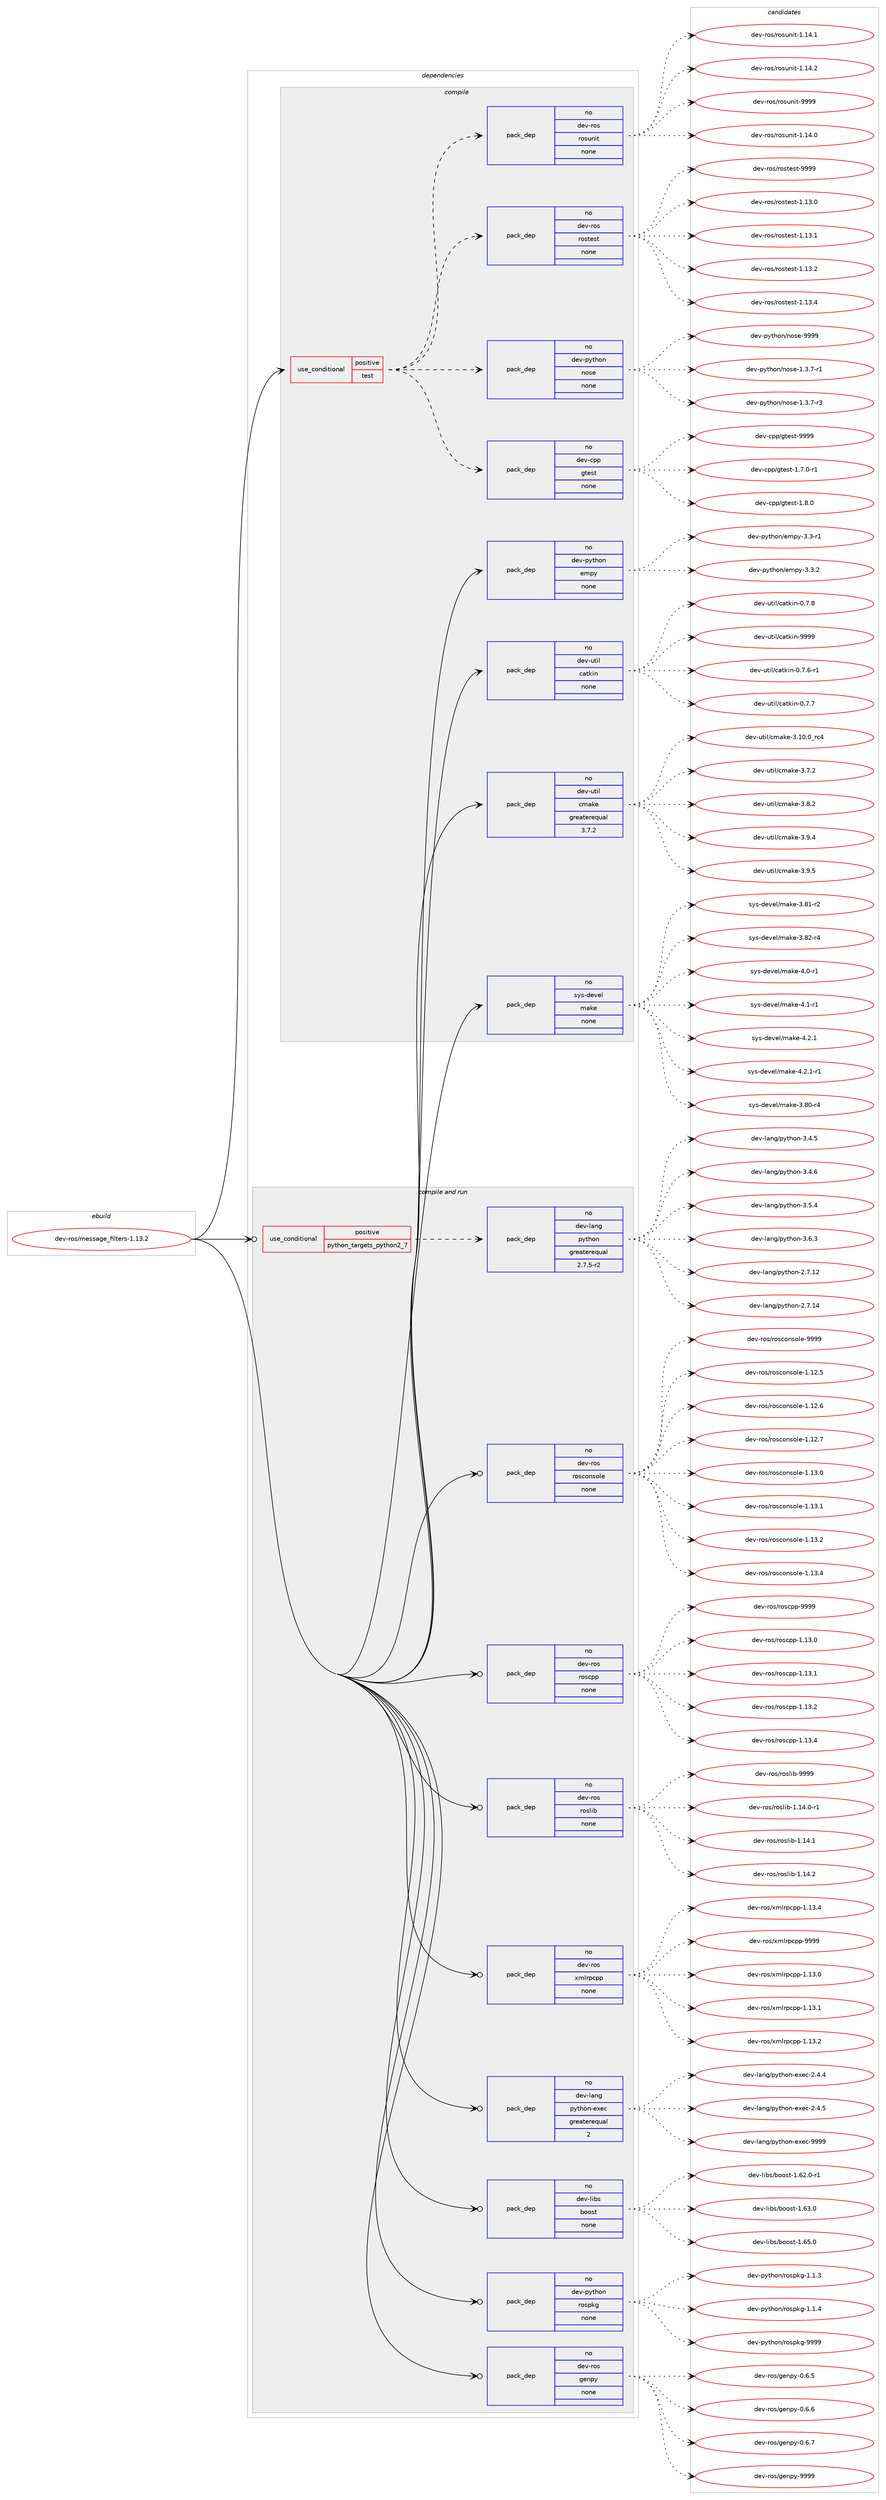digraph prolog {

# *************
# Graph options
# *************

newrank=true;
concentrate=true;
compound=true;
graph [rankdir=LR,fontname=Helvetica,fontsize=10,ranksep=1.5];#, ranksep=2.5, nodesep=0.2];
edge  [arrowhead=vee];
node  [fontname=Helvetica,fontsize=10];

# **********
# The ebuild
# **********

subgraph cluster_leftcol {
color=gray;
rank=same;
label=<<i>ebuild</i>>;
id [label="dev-ros/message_filters-1.13.2", color=red, width=4, href="../dev-ros/message_filters-1.13.2.svg"];
}

# ****************
# The dependencies
# ****************

subgraph cluster_midcol {
color=gray;
label=<<i>dependencies</i>>;
subgraph cluster_compile {
fillcolor="#eeeeee";
style=filled;
label=<<i>compile</i>>;
subgraph cond45761 {
dependency204410 [label=<<TABLE BORDER="0" CELLBORDER="1" CELLSPACING="0" CELLPADDING="4"><TR><TD ROWSPAN="3" CELLPADDING="10">use_conditional</TD></TR><TR><TD>positive</TD></TR><TR><TD>test</TD></TR></TABLE>>, shape=none, color=red];
subgraph pack154662 {
dependency204411 [label=<<TABLE BORDER="0" CELLBORDER="1" CELLSPACING="0" CELLPADDING="4" WIDTH="220"><TR><TD ROWSPAN="6" CELLPADDING="30">pack_dep</TD></TR><TR><TD WIDTH="110">no</TD></TR><TR><TD>dev-ros</TD></TR><TR><TD>rostest</TD></TR><TR><TD>none</TD></TR><TR><TD></TD></TR></TABLE>>, shape=none, color=blue];
}
dependency204410:e -> dependency204411:w [weight=20,style="dashed",arrowhead="vee"];
subgraph pack154663 {
dependency204412 [label=<<TABLE BORDER="0" CELLBORDER="1" CELLSPACING="0" CELLPADDING="4" WIDTH="220"><TR><TD ROWSPAN="6" CELLPADDING="30">pack_dep</TD></TR><TR><TD WIDTH="110">no</TD></TR><TR><TD>dev-ros</TD></TR><TR><TD>rosunit</TD></TR><TR><TD>none</TD></TR><TR><TD></TD></TR></TABLE>>, shape=none, color=blue];
}
dependency204410:e -> dependency204412:w [weight=20,style="dashed",arrowhead="vee"];
subgraph pack154664 {
dependency204413 [label=<<TABLE BORDER="0" CELLBORDER="1" CELLSPACING="0" CELLPADDING="4" WIDTH="220"><TR><TD ROWSPAN="6" CELLPADDING="30">pack_dep</TD></TR><TR><TD WIDTH="110">no</TD></TR><TR><TD>dev-cpp</TD></TR><TR><TD>gtest</TD></TR><TR><TD>none</TD></TR><TR><TD></TD></TR></TABLE>>, shape=none, color=blue];
}
dependency204410:e -> dependency204413:w [weight=20,style="dashed",arrowhead="vee"];
subgraph pack154665 {
dependency204414 [label=<<TABLE BORDER="0" CELLBORDER="1" CELLSPACING="0" CELLPADDING="4" WIDTH="220"><TR><TD ROWSPAN="6" CELLPADDING="30">pack_dep</TD></TR><TR><TD WIDTH="110">no</TD></TR><TR><TD>dev-python</TD></TR><TR><TD>nose</TD></TR><TR><TD>none</TD></TR><TR><TD></TD></TR></TABLE>>, shape=none, color=blue];
}
dependency204410:e -> dependency204414:w [weight=20,style="dashed",arrowhead="vee"];
}
id:e -> dependency204410:w [weight=20,style="solid",arrowhead="vee"];
subgraph pack154666 {
dependency204415 [label=<<TABLE BORDER="0" CELLBORDER="1" CELLSPACING="0" CELLPADDING="4" WIDTH="220"><TR><TD ROWSPAN="6" CELLPADDING="30">pack_dep</TD></TR><TR><TD WIDTH="110">no</TD></TR><TR><TD>dev-python</TD></TR><TR><TD>empy</TD></TR><TR><TD>none</TD></TR><TR><TD></TD></TR></TABLE>>, shape=none, color=blue];
}
id:e -> dependency204415:w [weight=20,style="solid",arrowhead="vee"];
subgraph pack154667 {
dependency204416 [label=<<TABLE BORDER="0" CELLBORDER="1" CELLSPACING="0" CELLPADDING="4" WIDTH="220"><TR><TD ROWSPAN="6" CELLPADDING="30">pack_dep</TD></TR><TR><TD WIDTH="110">no</TD></TR><TR><TD>dev-util</TD></TR><TR><TD>catkin</TD></TR><TR><TD>none</TD></TR><TR><TD></TD></TR></TABLE>>, shape=none, color=blue];
}
id:e -> dependency204416:w [weight=20,style="solid",arrowhead="vee"];
subgraph pack154668 {
dependency204417 [label=<<TABLE BORDER="0" CELLBORDER="1" CELLSPACING="0" CELLPADDING="4" WIDTH="220"><TR><TD ROWSPAN="6" CELLPADDING="30">pack_dep</TD></TR><TR><TD WIDTH="110">no</TD></TR><TR><TD>dev-util</TD></TR><TR><TD>cmake</TD></TR><TR><TD>greaterequal</TD></TR><TR><TD>3.7.2</TD></TR></TABLE>>, shape=none, color=blue];
}
id:e -> dependency204417:w [weight=20,style="solid",arrowhead="vee"];
subgraph pack154669 {
dependency204418 [label=<<TABLE BORDER="0" CELLBORDER="1" CELLSPACING="0" CELLPADDING="4" WIDTH="220"><TR><TD ROWSPAN="6" CELLPADDING="30">pack_dep</TD></TR><TR><TD WIDTH="110">no</TD></TR><TR><TD>sys-devel</TD></TR><TR><TD>make</TD></TR><TR><TD>none</TD></TR><TR><TD></TD></TR></TABLE>>, shape=none, color=blue];
}
id:e -> dependency204418:w [weight=20,style="solid",arrowhead="vee"];
}
subgraph cluster_compileandrun {
fillcolor="#eeeeee";
style=filled;
label=<<i>compile and run</i>>;
subgraph cond45762 {
dependency204419 [label=<<TABLE BORDER="0" CELLBORDER="1" CELLSPACING="0" CELLPADDING="4"><TR><TD ROWSPAN="3" CELLPADDING="10">use_conditional</TD></TR><TR><TD>positive</TD></TR><TR><TD>python_targets_python2_7</TD></TR></TABLE>>, shape=none, color=red];
subgraph pack154670 {
dependency204420 [label=<<TABLE BORDER="0" CELLBORDER="1" CELLSPACING="0" CELLPADDING="4" WIDTH="220"><TR><TD ROWSPAN="6" CELLPADDING="30">pack_dep</TD></TR><TR><TD WIDTH="110">no</TD></TR><TR><TD>dev-lang</TD></TR><TR><TD>python</TD></TR><TR><TD>greaterequal</TD></TR><TR><TD>2.7.5-r2</TD></TR></TABLE>>, shape=none, color=blue];
}
dependency204419:e -> dependency204420:w [weight=20,style="dashed",arrowhead="vee"];
}
id:e -> dependency204419:w [weight=20,style="solid",arrowhead="odotvee"];
subgraph pack154671 {
dependency204421 [label=<<TABLE BORDER="0" CELLBORDER="1" CELLSPACING="0" CELLPADDING="4" WIDTH="220"><TR><TD ROWSPAN="6" CELLPADDING="30">pack_dep</TD></TR><TR><TD WIDTH="110">no</TD></TR><TR><TD>dev-lang</TD></TR><TR><TD>python-exec</TD></TR><TR><TD>greaterequal</TD></TR><TR><TD>2</TD></TR></TABLE>>, shape=none, color=blue];
}
id:e -> dependency204421:w [weight=20,style="solid",arrowhead="odotvee"];
subgraph pack154672 {
dependency204422 [label=<<TABLE BORDER="0" CELLBORDER="1" CELLSPACING="0" CELLPADDING="4" WIDTH="220"><TR><TD ROWSPAN="6" CELLPADDING="30">pack_dep</TD></TR><TR><TD WIDTH="110">no</TD></TR><TR><TD>dev-libs</TD></TR><TR><TD>boost</TD></TR><TR><TD>none</TD></TR><TR><TD></TD></TR></TABLE>>, shape=none, color=blue];
}
id:e -> dependency204422:w [weight=20,style="solid",arrowhead="odotvee"];
subgraph pack154673 {
dependency204423 [label=<<TABLE BORDER="0" CELLBORDER="1" CELLSPACING="0" CELLPADDING="4" WIDTH="220"><TR><TD ROWSPAN="6" CELLPADDING="30">pack_dep</TD></TR><TR><TD WIDTH="110">no</TD></TR><TR><TD>dev-python</TD></TR><TR><TD>rospkg</TD></TR><TR><TD>none</TD></TR><TR><TD></TD></TR></TABLE>>, shape=none, color=blue];
}
id:e -> dependency204423:w [weight=20,style="solid",arrowhead="odotvee"];
subgraph pack154674 {
dependency204424 [label=<<TABLE BORDER="0" CELLBORDER="1" CELLSPACING="0" CELLPADDING="4" WIDTH="220"><TR><TD ROWSPAN="6" CELLPADDING="30">pack_dep</TD></TR><TR><TD WIDTH="110">no</TD></TR><TR><TD>dev-ros</TD></TR><TR><TD>genpy</TD></TR><TR><TD>none</TD></TR><TR><TD></TD></TR></TABLE>>, shape=none, color=blue];
}
id:e -> dependency204424:w [weight=20,style="solid",arrowhead="odotvee"];
subgraph pack154675 {
dependency204425 [label=<<TABLE BORDER="0" CELLBORDER="1" CELLSPACING="0" CELLPADDING="4" WIDTH="220"><TR><TD ROWSPAN="6" CELLPADDING="30">pack_dep</TD></TR><TR><TD WIDTH="110">no</TD></TR><TR><TD>dev-ros</TD></TR><TR><TD>rosconsole</TD></TR><TR><TD>none</TD></TR><TR><TD></TD></TR></TABLE>>, shape=none, color=blue];
}
id:e -> dependency204425:w [weight=20,style="solid",arrowhead="odotvee"];
subgraph pack154676 {
dependency204426 [label=<<TABLE BORDER="0" CELLBORDER="1" CELLSPACING="0" CELLPADDING="4" WIDTH="220"><TR><TD ROWSPAN="6" CELLPADDING="30">pack_dep</TD></TR><TR><TD WIDTH="110">no</TD></TR><TR><TD>dev-ros</TD></TR><TR><TD>roscpp</TD></TR><TR><TD>none</TD></TR><TR><TD></TD></TR></TABLE>>, shape=none, color=blue];
}
id:e -> dependency204426:w [weight=20,style="solid",arrowhead="odotvee"];
subgraph pack154677 {
dependency204427 [label=<<TABLE BORDER="0" CELLBORDER="1" CELLSPACING="0" CELLPADDING="4" WIDTH="220"><TR><TD ROWSPAN="6" CELLPADDING="30">pack_dep</TD></TR><TR><TD WIDTH="110">no</TD></TR><TR><TD>dev-ros</TD></TR><TR><TD>roslib</TD></TR><TR><TD>none</TD></TR><TR><TD></TD></TR></TABLE>>, shape=none, color=blue];
}
id:e -> dependency204427:w [weight=20,style="solid",arrowhead="odotvee"];
subgraph pack154678 {
dependency204428 [label=<<TABLE BORDER="0" CELLBORDER="1" CELLSPACING="0" CELLPADDING="4" WIDTH="220"><TR><TD ROWSPAN="6" CELLPADDING="30">pack_dep</TD></TR><TR><TD WIDTH="110">no</TD></TR><TR><TD>dev-ros</TD></TR><TR><TD>xmlrpcpp</TD></TR><TR><TD>none</TD></TR><TR><TD></TD></TR></TABLE>>, shape=none, color=blue];
}
id:e -> dependency204428:w [weight=20,style="solid",arrowhead="odotvee"];
}
subgraph cluster_run {
fillcolor="#eeeeee";
style=filled;
label=<<i>run</i>>;
}
}

# **************
# The candidates
# **************

subgraph cluster_choices {
rank=same;
color=gray;
label=<<i>candidates</i>>;

subgraph choice154662 {
color=black;
nodesep=1;
choice100101118451141111154711411111511610111511645494649514648 [label="dev-ros/rostest-1.13.0", color=red, width=4,href="../dev-ros/rostest-1.13.0.svg"];
choice100101118451141111154711411111511610111511645494649514649 [label="dev-ros/rostest-1.13.1", color=red, width=4,href="../dev-ros/rostest-1.13.1.svg"];
choice100101118451141111154711411111511610111511645494649514650 [label="dev-ros/rostest-1.13.2", color=red, width=4,href="../dev-ros/rostest-1.13.2.svg"];
choice100101118451141111154711411111511610111511645494649514652 [label="dev-ros/rostest-1.13.4", color=red, width=4,href="../dev-ros/rostest-1.13.4.svg"];
choice10010111845114111115471141111151161011151164557575757 [label="dev-ros/rostest-9999", color=red, width=4,href="../dev-ros/rostest-9999.svg"];
dependency204411:e -> choice100101118451141111154711411111511610111511645494649514648:w [style=dotted,weight="100"];
dependency204411:e -> choice100101118451141111154711411111511610111511645494649514649:w [style=dotted,weight="100"];
dependency204411:e -> choice100101118451141111154711411111511610111511645494649514650:w [style=dotted,weight="100"];
dependency204411:e -> choice100101118451141111154711411111511610111511645494649514652:w [style=dotted,weight="100"];
dependency204411:e -> choice10010111845114111115471141111151161011151164557575757:w [style=dotted,weight="100"];
}
subgraph choice154663 {
color=black;
nodesep=1;
choice100101118451141111154711411111511711010511645494649524648 [label="dev-ros/rosunit-1.14.0", color=red, width=4,href="../dev-ros/rosunit-1.14.0.svg"];
choice100101118451141111154711411111511711010511645494649524649 [label="dev-ros/rosunit-1.14.1", color=red, width=4,href="../dev-ros/rosunit-1.14.1.svg"];
choice100101118451141111154711411111511711010511645494649524650 [label="dev-ros/rosunit-1.14.2", color=red, width=4,href="../dev-ros/rosunit-1.14.2.svg"];
choice10010111845114111115471141111151171101051164557575757 [label="dev-ros/rosunit-9999", color=red, width=4,href="../dev-ros/rosunit-9999.svg"];
dependency204412:e -> choice100101118451141111154711411111511711010511645494649524648:w [style=dotted,weight="100"];
dependency204412:e -> choice100101118451141111154711411111511711010511645494649524649:w [style=dotted,weight="100"];
dependency204412:e -> choice100101118451141111154711411111511711010511645494649524650:w [style=dotted,weight="100"];
dependency204412:e -> choice10010111845114111115471141111151171101051164557575757:w [style=dotted,weight="100"];
}
subgraph choice154664 {
color=black;
nodesep=1;
choice1001011184599112112471031161011151164549465546484511449 [label="dev-cpp/gtest-1.7.0-r1", color=red, width=4,href="../dev-cpp/gtest-1.7.0-r1.svg"];
choice100101118459911211247103116101115116454946564648 [label="dev-cpp/gtest-1.8.0", color=red, width=4,href="../dev-cpp/gtest-1.8.0.svg"];
choice1001011184599112112471031161011151164557575757 [label="dev-cpp/gtest-9999", color=red, width=4,href="../dev-cpp/gtest-9999.svg"];
dependency204413:e -> choice1001011184599112112471031161011151164549465546484511449:w [style=dotted,weight="100"];
dependency204413:e -> choice100101118459911211247103116101115116454946564648:w [style=dotted,weight="100"];
dependency204413:e -> choice1001011184599112112471031161011151164557575757:w [style=dotted,weight="100"];
}
subgraph choice154665 {
color=black;
nodesep=1;
choice10010111845112121116104111110471101111151014549465146554511449 [label="dev-python/nose-1.3.7-r1", color=red, width=4,href="../dev-python/nose-1.3.7-r1.svg"];
choice10010111845112121116104111110471101111151014549465146554511451 [label="dev-python/nose-1.3.7-r3", color=red, width=4,href="../dev-python/nose-1.3.7-r3.svg"];
choice10010111845112121116104111110471101111151014557575757 [label="dev-python/nose-9999", color=red, width=4,href="../dev-python/nose-9999.svg"];
dependency204414:e -> choice10010111845112121116104111110471101111151014549465146554511449:w [style=dotted,weight="100"];
dependency204414:e -> choice10010111845112121116104111110471101111151014549465146554511451:w [style=dotted,weight="100"];
dependency204414:e -> choice10010111845112121116104111110471101111151014557575757:w [style=dotted,weight="100"];
}
subgraph choice154666 {
color=black;
nodesep=1;
choice1001011184511212111610411111047101109112121455146514511449 [label="dev-python/empy-3.3-r1", color=red, width=4,href="../dev-python/empy-3.3-r1.svg"];
choice1001011184511212111610411111047101109112121455146514650 [label="dev-python/empy-3.3.2", color=red, width=4,href="../dev-python/empy-3.3.2.svg"];
dependency204415:e -> choice1001011184511212111610411111047101109112121455146514511449:w [style=dotted,weight="100"];
dependency204415:e -> choice1001011184511212111610411111047101109112121455146514650:w [style=dotted,weight="100"];
}
subgraph choice154667 {
color=black;
nodesep=1;
choice100101118451171161051084799971161071051104548465546544511449 [label="dev-util/catkin-0.7.6-r1", color=red, width=4,href="../dev-util/catkin-0.7.6-r1.svg"];
choice10010111845117116105108479997116107105110454846554655 [label="dev-util/catkin-0.7.7", color=red, width=4,href="../dev-util/catkin-0.7.7.svg"];
choice10010111845117116105108479997116107105110454846554656 [label="dev-util/catkin-0.7.8", color=red, width=4,href="../dev-util/catkin-0.7.8.svg"];
choice100101118451171161051084799971161071051104557575757 [label="dev-util/catkin-9999", color=red, width=4,href="../dev-util/catkin-9999.svg"];
dependency204416:e -> choice100101118451171161051084799971161071051104548465546544511449:w [style=dotted,weight="100"];
dependency204416:e -> choice10010111845117116105108479997116107105110454846554655:w [style=dotted,weight="100"];
dependency204416:e -> choice10010111845117116105108479997116107105110454846554656:w [style=dotted,weight="100"];
dependency204416:e -> choice100101118451171161051084799971161071051104557575757:w [style=dotted,weight="100"];
}
subgraph choice154668 {
color=black;
nodesep=1;
choice1001011184511711610510847991099710710145514649484648951149952 [label="dev-util/cmake-3.10.0_rc4", color=red, width=4,href="../dev-util/cmake-3.10.0_rc4.svg"];
choice10010111845117116105108479910997107101455146554650 [label="dev-util/cmake-3.7.2", color=red, width=4,href="../dev-util/cmake-3.7.2.svg"];
choice10010111845117116105108479910997107101455146564650 [label="dev-util/cmake-3.8.2", color=red, width=4,href="../dev-util/cmake-3.8.2.svg"];
choice10010111845117116105108479910997107101455146574652 [label="dev-util/cmake-3.9.4", color=red, width=4,href="../dev-util/cmake-3.9.4.svg"];
choice10010111845117116105108479910997107101455146574653 [label="dev-util/cmake-3.9.5", color=red, width=4,href="../dev-util/cmake-3.9.5.svg"];
dependency204417:e -> choice1001011184511711610510847991099710710145514649484648951149952:w [style=dotted,weight="100"];
dependency204417:e -> choice10010111845117116105108479910997107101455146554650:w [style=dotted,weight="100"];
dependency204417:e -> choice10010111845117116105108479910997107101455146564650:w [style=dotted,weight="100"];
dependency204417:e -> choice10010111845117116105108479910997107101455146574652:w [style=dotted,weight="100"];
dependency204417:e -> choice10010111845117116105108479910997107101455146574653:w [style=dotted,weight="100"];
}
subgraph choice154669 {
color=black;
nodesep=1;
choice11512111545100101118101108471099710710145514656484511452 [label="sys-devel/make-3.80-r4", color=red, width=4,href="../sys-devel/make-3.80-r4.svg"];
choice11512111545100101118101108471099710710145514656494511450 [label="sys-devel/make-3.81-r2", color=red, width=4,href="../sys-devel/make-3.81-r2.svg"];
choice11512111545100101118101108471099710710145514656504511452 [label="sys-devel/make-3.82-r4", color=red, width=4,href="../sys-devel/make-3.82-r4.svg"];
choice115121115451001011181011084710997107101455246484511449 [label="sys-devel/make-4.0-r1", color=red, width=4,href="../sys-devel/make-4.0-r1.svg"];
choice115121115451001011181011084710997107101455246494511449 [label="sys-devel/make-4.1-r1", color=red, width=4,href="../sys-devel/make-4.1-r1.svg"];
choice115121115451001011181011084710997107101455246504649 [label="sys-devel/make-4.2.1", color=red, width=4,href="../sys-devel/make-4.2.1.svg"];
choice1151211154510010111810110847109971071014552465046494511449 [label="sys-devel/make-4.2.1-r1", color=red, width=4,href="../sys-devel/make-4.2.1-r1.svg"];
dependency204418:e -> choice11512111545100101118101108471099710710145514656484511452:w [style=dotted,weight="100"];
dependency204418:e -> choice11512111545100101118101108471099710710145514656494511450:w [style=dotted,weight="100"];
dependency204418:e -> choice11512111545100101118101108471099710710145514656504511452:w [style=dotted,weight="100"];
dependency204418:e -> choice115121115451001011181011084710997107101455246484511449:w [style=dotted,weight="100"];
dependency204418:e -> choice115121115451001011181011084710997107101455246494511449:w [style=dotted,weight="100"];
dependency204418:e -> choice115121115451001011181011084710997107101455246504649:w [style=dotted,weight="100"];
dependency204418:e -> choice1151211154510010111810110847109971071014552465046494511449:w [style=dotted,weight="100"];
}
subgraph choice154670 {
color=black;
nodesep=1;
choice10010111845108971101034711212111610411111045504655464950 [label="dev-lang/python-2.7.12", color=red, width=4,href="../dev-lang/python-2.7.12.svg"];
choice10010111845108971101034711212111610411111045504655464952 [label="dev-lang/python-2.7.14", color=red, width=4,href="../dev-lang/python-2.7.14.svg"];
choice100101118451089711010347112121116104111110455146524653 [label="dev-lang/python-3.4.5", color=red, width=4,href="../dev-lang/python-3.4.5.svg"];
choice100101118451089711010347112121116104111110455146524654 [label="dev-lang/python-3.4.6", color=red, width=4,href="../dev-lang/python-3.4.6.svg"];
choice100101118451089711010347112121116104111110455146534652 [label="dev-lang/python-3.5.4", color=red, width=4,href="../dev-lang/python-3.5.4.svg"];
choice100101118451089711010347112121116104111110455146544651 [label="dev-lang/python-3.6.3", color=red, width=4,href="../dev-lang/python-3.6.3.svg"];
dependency204420:e -> choice10010111845108971101034711212111610411111045504655464950:w [style=dotted,weight="100"];
dependency204420:e -> choice10010111845108971101034711212111610411111045504655464952:w [style=dotted,weight="100"];
dependency204420:e -> choice100101118451089711010347112121116104111110455146524653:w [style=dotted,weight="100"];
dependency204420:e -> choice100101118451089711010347112121116104111110455146524654:w [style=dotted,weight="100"];
dependency204420:e -> choice100101118451089711010347112121116104111110455146534652:w [style=dotted,weight="100"];
dependency204420:e -> choice100101118451089711010347112121116104111110455146544651:w [style=dotted,weight="100"];
}
subgraph choice154671 {
color=black;
nodesep=1;
choice1001011184510897110103471121211161041111104510112010199455046524652 [label="dev-lang/python-exec-2.4.4", color=red, width=4,href="../dev-lang/python-exec-2.4.4.svg"];
choice1001011184510897110103471121211161041111104510112010199455046524653 [label="dev-lang/python-exec-2.4.5", color=red, width=4,href="../dev-lang/python-exec-2.4.5.svg"];
choice10010111845108971101034711212111610411111045101120101994557575757 [label="dev-lang/python-exec-9999", color=red, width=4,href="../dev-lang/python-exec-9999.svg"];
dependency204421:e -> choice1001011184510897110103471121211161041111104510112010199455046524652:w [style=dotted,weight="100"];
dependency204421:e -> choice1001011184510897110103471121211161041111104510112010199455046524653:w [style=dotted,weight="100"];
dependency204421:e -> choice10010111845108971101034711212111610411111045101120101994557575757:w [style=dotted,weight="100"];
}
subgraph choice154672 {
color=black;
nodesep=1;
choice10010111845108105981154798111111115116454946545046484511449 [label="dev-libs/boost-1.62.0-r1", color=red, width=4,href="../dev-libs/boost-1.62.0-r1.svg"];
choice1001011184510810598115479811111111511645494654514648 [label="dev-libs/boost-1.63.0", color=red, width=4,href="../dev-libs/boost-1.63.0.svg"];
choice1001011184510810598115479811111111511645494654534648 [label="dev-libs/boost-1.65.0", color=red, width=4,href="../dev-libs/boost-1.65.0.svg"];
dependency204422:e -> choice10010111845108105981154798111111115116454946545046484511449:w [style=dotted,weight="100"];
dependency204422:e -> choice1001011184510810598115479811111111511645494654514648:w [style=dotted,weight="100"];
dependency204422:e -> choice1001011184510810598115479811111111511645494654534648:w [style=dotted,weight="100"];
}
subgraph choice154673 {
color=black;
nodesep=1;
choice1001011184511212111610411111047114111115112107103454946494651 [label="dev-python/rospkg-1.1.3", color=red, width=4,href="../dev-python/rospkg-1.1.3.svg"];
choice1001011184511212111610411111047114111115112107103454946494652 [label="dev-python/rospkg-1.1.4", color=red, width=4,href="../dev-python/rospkg-1.1.4.svg"];
choice10010111845112121116104111110471141111151121071034557575757 [label="dev-python/rospkg-9999", color=red, width=4,href="../dev-python/rospkg-9999.svg"];
dependency204423:e -> choice1001011184511212111610411111047114111115112107103454946494651:w [style=dotted,weight="100"];
dependency204423:e -> choice1001011184511212111610411111047114111115112107103454946494652:w [style=dotted,weight="100"];
dependency204423:e -> choice10010111845112121116104111110471141111151121071034557575757:w [style=dotted,weight="100"];
}
subgraph choice154674 {
color=black;
nodesep=1;
choice1001011184511411111547103101110112121454846544653 [label="dev-ros/genpy-0.6.5", color=red, width=4,href="../dev-ros/genpy-0.6.5.svg"];
choice1001011184511411111547103101110112121454846544654 [label="dev-ros/genpy-0.6.6", color=red, width=4,href="../dev-ros/genpy-0.6.6.svg"];
choice1001011184511411111547103101110112121454846544655 [label="dev-ros/genpy-0.6.7", color=red, width=4,href="../dev-ros/genpy-0.6.7.svg"];
choice10010111845114111115471031011101121214557575757 [label="dev-ros/genpy-9999", color=red, width=4,href="../dev-ros/genpy-9999.svg"];
dependency204424:e -> choice1001011184511411111547103101110112121454846544653:w [style=dotted,weight="100"];
dependency204424:e -> choice1001011184511411111547103101110112121454846544654:w [style=dotted,weight="100"];
dependency204424:e -> choice1001011184511411111547103101110112121454846544655:w [style=dotted,weight="100"];
dependency204424:e -> choice10010111845114111115471031011101121214557575757:w [style=dotted,weight="100"];
}
subgraph choice154675 {
color=black;
nodesep=1;
choice10010111845114111115471141111159911111011511110810145494649504653 [label="dev-ros/rosconsole-1.12.5", color=red, width=4,href="../dev-ros/rosconsole-1.12.5.svg"];
choice10010111845114111115471141111159911111011511110810145494649504654 [label="dev-ros/rosconsole-1.12.6", color=red, width=4,href="../dev-ros/rosconsole-1.12.6.svg"];
choice10010111845114111115471141111159911111011511110810145494649504655 [label="dev-ros/rosconsole-1.12.7", color=red, width=4,href="../dev-ros/rosconsole-1.12.7.svg"];
choice10010111845114111115471141111159911111011511110810145494649514648 [label="dev-ros/rosconsole-1.13.0", color=red, width=4,href="../dev-ros/rosconsole-1.13.0.svg"];
choice10010111845114111115471141111159911111011511110810145494649514649 [label="dev-ros/rosconsole-1.13.1", color=red, width=4,href="../dev-ros/rosconsole-1.13.1.svg"];
choice10010111845114111115471141111159911111011511110810145494649514650 [label="dev-ros/rosconsole-1.13.2", color=red, width=4,href="../dev-ros/rosconsole-1.13.2.svg"];
choice10010111845114111115471141111159911111011511110810145494649514652 [label="dev-ros/rosconsole-1.13.4", color=red, width=4,href="../dev-ros/rosconsole-1.13.4.svg"];
choice1001011184511411111547114111115991111101151111081014557575757 [label="dev-ros/rosconsole-9999", color=red, width=4,href="../dev-ros/rosconsole-9999.svg"];
dependency204425:e -> choice10010111845114111115471141111159911111011511110810145494649504653:w [style=dotted,weight="100"];
dependency204425:e -> choice10010111845114111115471141111159911111011511110810145494649504654:w [style=dotted,weight="100"];
dependency204425:e -> choice10010111845114111115471141111159911111011511110810145494649504655:w [style=dotted,weight="100"];
dependency204425:e -> choice10010111845114111115471141111159911111011511110810145494649514648:w [style=dotted,weight="100"];
dependency204425:e -> choice10010111845114111115471141111159911111011511110810145494649514649:w [style=dotted,weight="100"];
dependency204425:e -> choice10010111845114111115471141111159911111011511110810145494649514650:w [style=dotted,weight="100"];
dependency204425:e -> choice10010111845114111115471141111159911111011511110810145494649514652:w [style=dotted,weight="100"];
dependency204425:e -> choice1001011184511411111547114111115991111101151111081014557575757:w [style=dotted,weight="100"];
}
subgraph choice154676 {
color=black;
nodesep=1;
choice10010111845114111115471141111159911211245494649514648 [label="dev-ros/roscpp-1.13.0", color=red, width=4,href="../dev-ros/roscpp-1.13.0.svg"];
choice10010111845114111115471141111159911211245494649514649 [label="dev-ros/roscpp-1.13.1", color=red, width=4,href="../dev-ros/roscpp-1.13.1.svg"];
choice10010111845114111115471141111159911211245494649514650 [label="dev-ros/roscpp-1.13.2", color=red, width=4,href="../dev-ros/roscpp-1.13.2.svg"];
choice10010111845114111115471141111159911211245494649514652 [label="dev-ros/roscpp-1.13.4", color=red, width=4,href="../dev-ros/roscpp-1.13.4.svg"];
choice1001011184511411111547114111115991121124557575757 [label="dev-ros/roscpp-9999", color=red, width=4,href="../dev-ros/roscpp-9999.svg"];
dependency204426:e -> choice10010111845114111115471141111159911211245494649514648:w [style=dotted,weight="100"];
dependency204426:e -> choice10010111845114111115471141111159911211245494649514649:w [style=dotted,weight="100"];
dependency204426:e -> choice10010111845114111115471141111159911211245494649514650:w [style=dotted,weight="100"];
dependency204426:e -> choice10010111845114111115471141111159911211245494649514652:w [style=dotted,weight="100"];
dependency204426:e -> choice1001011184511411111547114111115991121124557575757:w [style=dotted,weight="100"];
}
subgraph choice154677 {
color=black;
nodesep=1;
choice100101118451141111154711411111510810598454946495246484511449 [label="dev-ros/roslib-1.14.0-r1", color=red, width=4,href="../dev-ros/roslib-1.14.0-r1.svg"];
choice10010111845114111115471141111151081059845494649524649 [label="dev-ros/roslib-1.14.1", color=red, width=4,href="../dev-ros/roslib-1.14.1.svg"];
choice10010111845114111115471141111151081059845494649524650 [label="dev-ros/roslib-1.14.2", color=red, width=4,href="../dev-ros/roslib-1.14.2.svg"];
choice1001011184511411111547114111115108105984557575757 [label="dev-ros/roslib-9999", color=red, width=4,href="../dev-ros/roslib-9999.svg"];
dependency204427:e -> choice100101118451141111154711411111510810598454946495246484511449:w [style=dotted,weight="100"];
dependency204427:e -> choice10010111845114111115471141111151081059845494649524649:w [style=dotted,weight="100"];
dependency204427:e -> choice10010111845114111115471141111151081059845494649524650:w [style=dotted,weight="100"];
dependency204427:e -> choice1001011184511411111547114111115108105984557575757:w [style=dotted,weight="100"];
}
subgraph choice154678 {
color=black;
nodesep=1;
choice10010111845114111115471201091081141129911211245494649514648 [label="dev-ros/xmlrpcpp-1.13.0", color=red, width=4,href="../dev-ros/xmlrpcpp-1.13.0.svg"];
choice10010111845114111115471201091081141129911211245494649514649 [label="dev-ros/xmlrpcpp-1.13.1", color=red, width=4,href="../dev-ros/xmlrpcpp-1.13.1.svg"];
choice10010111845114111115471201091081141129911211245494649514650 [label="dev-ros/xmlrpcpp-1.13.2", color=red, width=4,href="../dev-ros/xmlrpcpp-1.13.2.svg"];
choice10010111845114111115471201091081141129911211245494649514652 [label="dev-ros/xmlrpcpp-1.13.4", color=red, width=4,href="../dev-ros/xmlrpcpp-1.13.4.svg"];
choice1001011184511411111547120109108114112991121124557575757 [label="dev-ros/xmlrpcpp-9999", color=red, width=4,href="../dev-ros/xmlrpcpp-9999.svg"];
dependency204428:e -> choice10010111845114111115471201091081141129911211245494649514648:w [style=dotted,weight="100"];
dependency204428:e -> choice10010111845114111115471201091081141129911211245494649514649:w [style=dotted,weight="100"];
dependency204428:e -> choice10010111845114111115471201091081141129911211245494649514650:w [style=dotted,weight="100"];
dependency204428:e -> choice10010111845114111115471201091081141129911211245494649514652:w [style=dotted,weight="100"];
dependency204428:e -> choice1001011184511411111547120109108114112991121124557575757:w [style=dotted,weight="100"];
}
}

}

